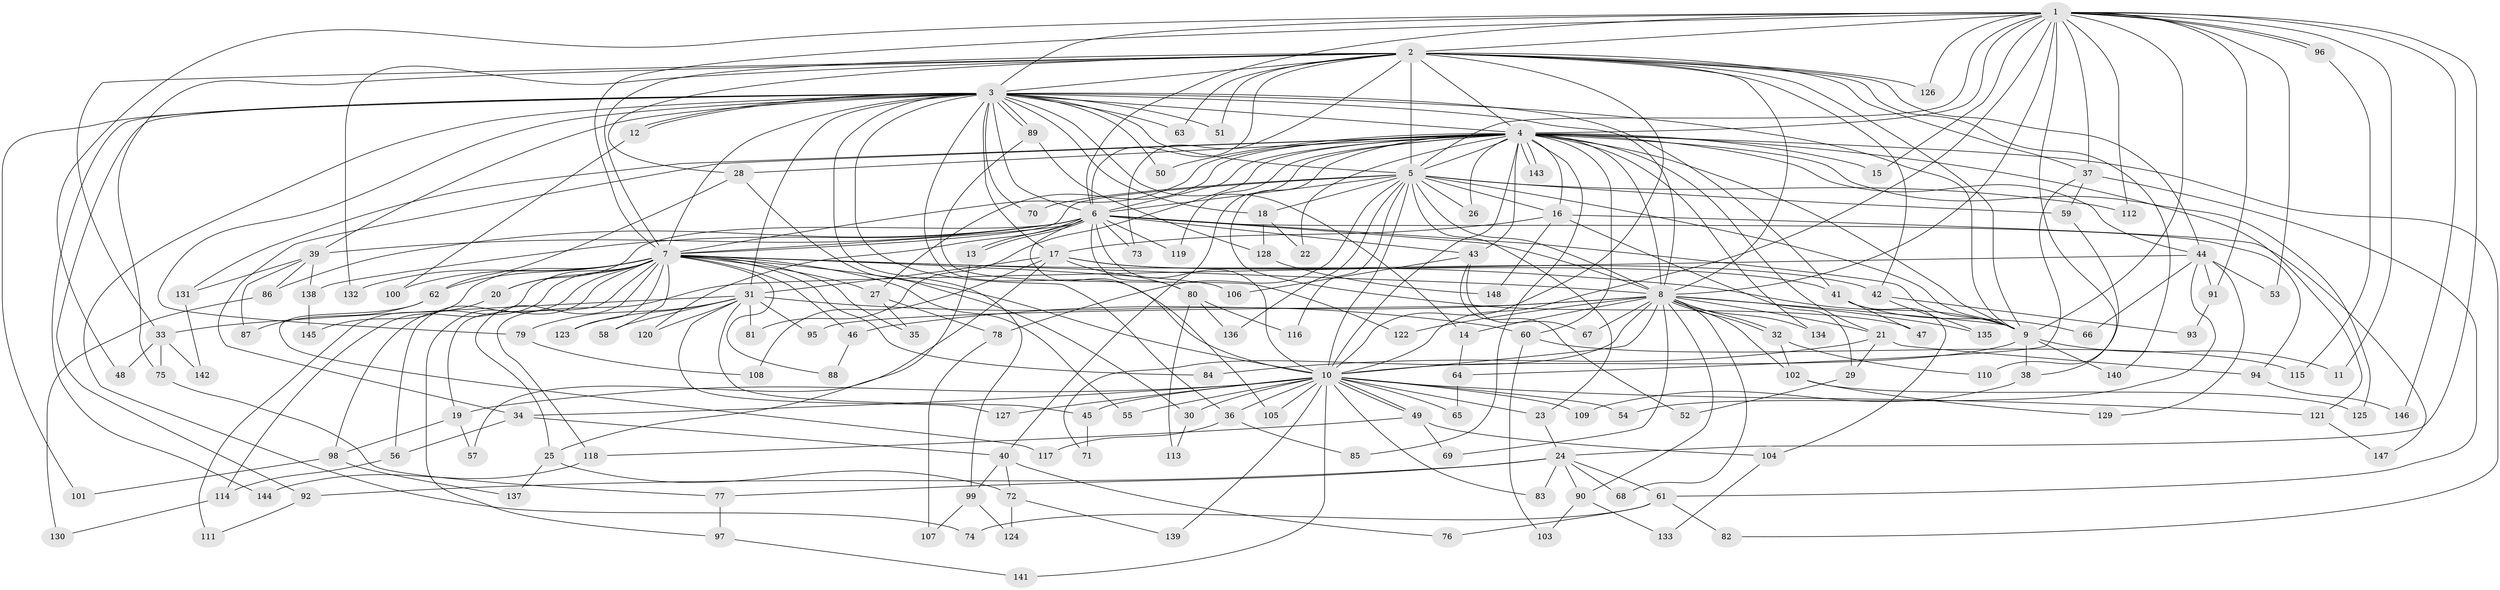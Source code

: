// Generated by graph-tools (version 1.1) at 2025/25/03/09/25 03:25:38]
// undirected, 148 vertices, 321 edges
graph export_dot {
graph [start="1"]
  node [color=gray90,style=filled];
  1;
  2;
  3;
  4;
  5;
  6;
  7;
  8;
  9;
  10;
  11;
  12;
  13;
  14;
  15;
  16;
  17;
  18;
  19;
  20;
  21;
  22;
  23;
  24;
  25;
  26;
  27;
  28;
  29;
  30;
  31;
  32;
  33;
  34;
  35;
  36;
  37;
  38;
  39;
  40;
  41;
  42;
  43;
  44;
  45;
  46;
  47;
  48;
  49;
  50;
  51;
  52;
  53;
  54;
  55;
  56;
  57;
  58;
  59;
  60;
  61;
  62;
  63;
  64;
  65;
  66;
  67;
  68;
  69;
  70;
  71;
  72;
  73;
  74;
  75;
  76;
  77;
  78;
  79;
  80;
  81;
  82;
  83;
  84;
  85;
  86;
  87;
  88;
  89;
  90;
  91;
  92;
  93;
  94;
  95;
  96;
  97;
  98;
  99;
  100;
  101;
  102;
  103;
  104;
  105;
  106;
  107;
  108;
  109;
  110;
  111;
  112;
  113;
  114;
  115;
  116;
  117;
  118;
  119;
  120;
  121;
  122;
  123;
  124;
  125;
  126;
  127;
  128;
  129;
  130;
  131;
  132;
  133;
  134;
  135;
  136;
  137;
  138;
  139;
  140;
  141;
  142;
  143;
  144;
  145;
  146;
  147;
  148;
  1 -- 2;
  1 -- 3;
  1 -- 4;
  1 -- 5;
  1 -- 6;
  1 -- 7;
  1 -- 8;
  1 -- 9;
  1 -- 10;
  1 -- 11;
  1 -- 15;
  1 -- 24;
  1 -- 37;
  1 -- 38;
  1 -- 48;
  1 -- 53;
  1 -- 91;
  1 -- 96;
  1 -- 96;
  1 -- 112;
  1 -- 126;
  1 -- 146;
  2 -- 3;
  2 -- 4;
  2 -- 5;
  2 -- 6;
  2 -- 7;
  2 -- 8;
  2 -- 9;
  2 -- 10;
  2 -- 28;
  2 -- 33;
  2 -- 37;
  2 -- 42;
  2 -- 44;
  2 -- 51;
  2 -- 63;
  2 -- 73;
  2 -- 75;
  2 -- 126;
  2 -- 132;
  2 -- 140;
  3 -- 4;
  3 -- 5;
  3 -- 6;
  3 -- 7;
  3 -- 8;
  3 -- 9;
  3 -- 10;
  3 -- 12;
  3 -- 12;
  3 -- 14;
  3 -- 17;
  3 -- 18;
  3 -- 31;
  3 -- 36;
  3 -- 39;
  3 -- 41;
  3 -- 50;
  3 -- 51;
  3 -- 63;
  3 -- 70;
  3 -- 74;
  3 -- 79;
  3 -- 89;
  3 -- 89;
  3 -- 92;
  3 -- 99;
  3 -- 101;
  3 -- 144;
  4 -- 5;
  4 -- 6;
  4 -- 7;
  4 -- 8;
  4 -- 9;
  4 -- 10;
  4 -- 15;
  4 -- 16;
  4 -- 21;
  4 -- 22;
  4 -- 26;
  4 -- 27;
  4 -- 28;
  4 -- 34;
  4 -- 40;
  4 -- 43;
  4 -- 44;
  4 -- 47;
  4 -- 50;
  4 -- 60;
  4 -- 81;
  4 -- 82;
  4 -- 85;
  4 -- 119;
  4 -- 121;
  4 -- 125;
  4 -- 131;
  4 -- 134;
  4 -- 143;
  4 -- 143;
  5 -- 6;
  5 -- 7;
  5 -- 8;
  5 -- 9;
  5 -- 10;
  5 -- 16;
  5 -- 18;
  5 -- 23;
  5 -- 26;
  5 -- 59;
  5 -- 70;
  5 -- 78;
  5 -- 112;
  5 -- 116;
  5 -- 136;
  6 -- 7;
  6 -- 8;
  6 -- 9;
  6 -- 10;
  6 -- 13;
  6 -- 13;
  6 -- 20;
  6 -- 39;
  6 -- 43;
  6 -- 73;
  6 -- 80;
  6 -- 86;
  6 -- 94;
  6 -- 105;
  6 -- 119;
  6 -- 120;
  6 -- 138;
  7 -- 8;
  7 -- 9;
  7 -- 10;
  7 -- 19;
  7 -- 20;
  7 -- 25;
  7 -- 27;
  7 -- 35;
  7 -- 46;
  7 -- 55;
  7 -- 56;
  7 -- 58;
  7 -- 62;
  7 -- 84;
  7 -- 88;
  7 -- 97;
  7 -- 98;
  7 -- 100;
  7 -- 106;
  7 -- 114;
  7 -- 123;
  7 -- 132;
  7 -- 145;
  8 -- 9;
  8 -- 10;
  8 -- 14;
  8 -- 21;
  8 -- 32;
  8 -- 32;
  8 -- 46;
  8 -- 67;
  8 -- 68;
  8 -- 69;
  8 -- 71;
  8 -- 90;
  8 -- 95;
  8 -- 102;
  8 -- 122;
  8 -- 134;
  8 -- 135;
  9 -- 10;
  9 -- 11;
  9 -- 38;
  9 -- 140;
  10 -- 19;
  10 -- 23;
  10 -- 30;
  10 -- 34;
  10 -- 36;
  10 -- 45;
  10 -- 49;
  10 -- 49;
  10 -- 54;
  10 -- 55;
  10 -- 65;
  10 -- 83;
  10 -- 105;
  10 -- 109;
  10 -- 121;
  10 -- 127;
  10 -- 139;
  10 -- 141;
  12 -- 100;
  13 -- 25;
  14 -- 64;
  16 -- 17;
  16 -- 29;
  16 -- 147;
  16 -- 148;
  17 -- 31;
  17 -- 41;
  17 -- 42;
  17 -- 57;
  17 -- 80;
  17 -- 108;
  18 -- 22;
  18 -- 128;
  19 -- 57;
  19 -- 98;
  20 -- 111;
  21 -- 29;
  21 -- 84;
  21 -- 94;
  23 -- 24;
  24 -- 61;
  24 -- 68;
  24 -- 77;
  24 -- 83;
  24 -- 90;
  24 -- 92;
  25 -- 72;
  25 -- 137;
  27 -- 35;
  27 -- 78;
  28 -- 30;
  28 -- 62;
  29 -- 52;
  30 -- 113;
  31 -- 33;
  31 -- 45;
  31 -- 58;
  31 -- 60;
  31 -- 79;
  31 -- 81;
  31 -- 95;
  31 -- 120;
  31 -- 123;
  31 -- 127;
  32 -- 102;
  32 -- 110;
  33 -- 48;
  33 -- 75;
  33 -- 142;
  34 -- 40;
  34 -- 56;
  36 -- 85;
  36 -- 117;
  37 -- 59;
  37 -- 61;
  37 -- 64;
  38 -- 109;
  39 -- 86;
  39 -- 87;
  39 -- 131;
  39 -- 138;
  40 -- 72;
  40 -- 76;
  40 -- 99;
  41 -- 47;
  41 -- 66;
  41 -- 104;
  42 -- 93;
  42 -- 135;
  43 -- 52;
  43 -- 67;
  43 -- 106;
  44 -- 53;
  44 -- 54;
  44 -- 66;
  44 -- 91;
  44 -- 118;
  44 -- 129;
  45 -- 71;
  46 -- 88;
  49 -- 69;
  49 -- 104;
  49 -- 118;
  56 -- 114;
  59 -- 110;
  60 -- 103;
  60 -- 115;
  61 -- 74;
  61 -- 76;
  61 -- 82;
  62 -- 87;
  62 -- 117;
  64 -- 65;
  72 -- 124;
  72 -- 139;
  75 -- 77;
  77 -- 97;
  78 -- 107;
  79 -- 108;
  80 -- 113;
  80 -- 116;
  80 -- 136;
  86 -- 130;
  89 -- 122;
  89 -- 128;
  90 -- 103;
  90 -- 133;
  91 -- 93;
  92 -- 111;
  94 -- 146;
  96 -- 115;
  97 -- 141;
  98 -- 101;
  98 -- 137;
  99 -- 107;
  99 -- 124;
  102 -- 125;
  102 -- 129;
  104 -- 133;
  114 -- 130;
  118 -- 144;
  121 -- 147;
  128 -- 148;
  131 -- 142;
  138 -- 145;
}
